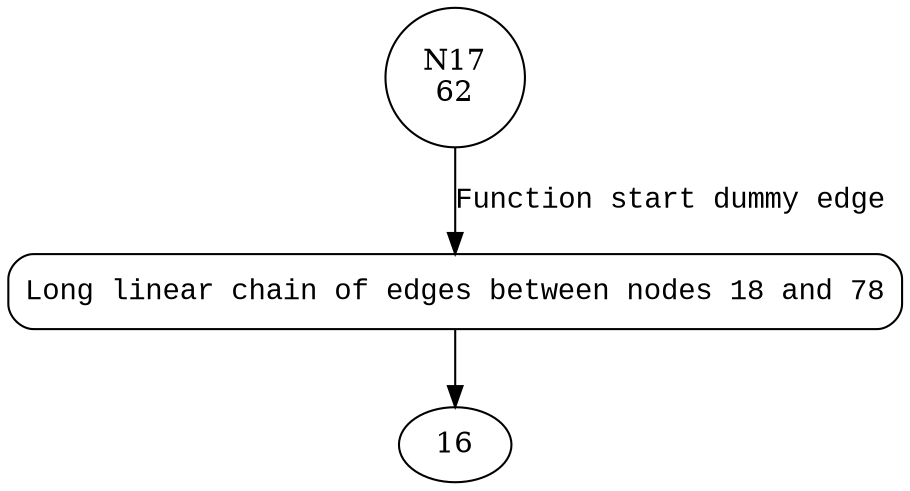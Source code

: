 digraph balance_control {
17 [shape="circle" label="N17\n62"]
18 [shape="circle" label="N18\n61"]
18 [style="filled,bold" penwidth="1" fillcolor="white" fontname="Courier New" shape="Mrecord" label="Long linear chain of edges between nodes 18 and 78"]
18 -> 16[label=""]
17 -> 18 [label="Function start dummy edge" fontname="Courier New"]
}